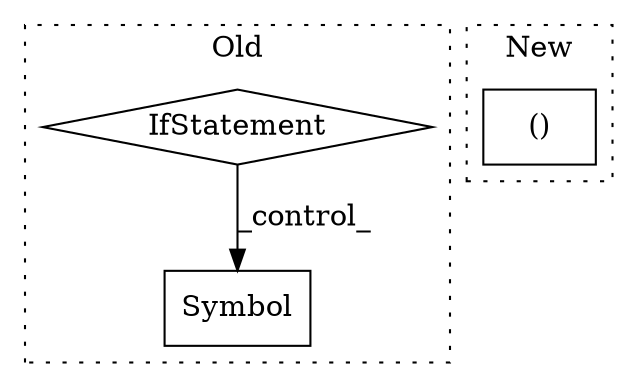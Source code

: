 digraph G {
subgraph cluster0 {
1 [label="Symbol" a="32" s="9930,9945" l="7,1" shape="box"];
3 [label="IfStatement" a="25" s="10005" l="27" shape="diamond"];
label = "Old";
style="dotted";
}
subgraph cluster1 {
2 [label="()" a="106" s="9860" l="28" shape="box"];
label = "New";
style="dotted";
}
3 -> 1 [label="_control_"];
}